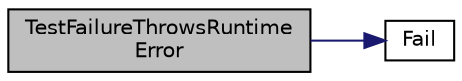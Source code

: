 digraph "TestFailureThrowsRuntimeError"
{
 // LATEX_PDF_SIZE
  bgcolor="transparent";
  edge [fontname="Helvetica",fontsize="10",labelfontname="Helvetica",labelfontsize="10"];
  node [fontname="Helvetica",fontsize="10",shape=record];
  rankdir="LR";
  Node1 [label="TestFailureThrowsRuntime\lError",height=0.2,width=0.4,color="black", fillcolor="grey75", style="filled", fontcolor="black",tooltip=" "];
  Node1 -> Node2 [color="midnightblue",fontsize="10",style="solid",fontname="Helvetica"];
  Node2 [label="Fail",height=0.2,width=0.4,color="black",URL="$gtest__throw__on__failure__ex__test_8cc.html#a78ecbe7682643ac0413d57d0b9f27fa6",tooltip=" "];
}
